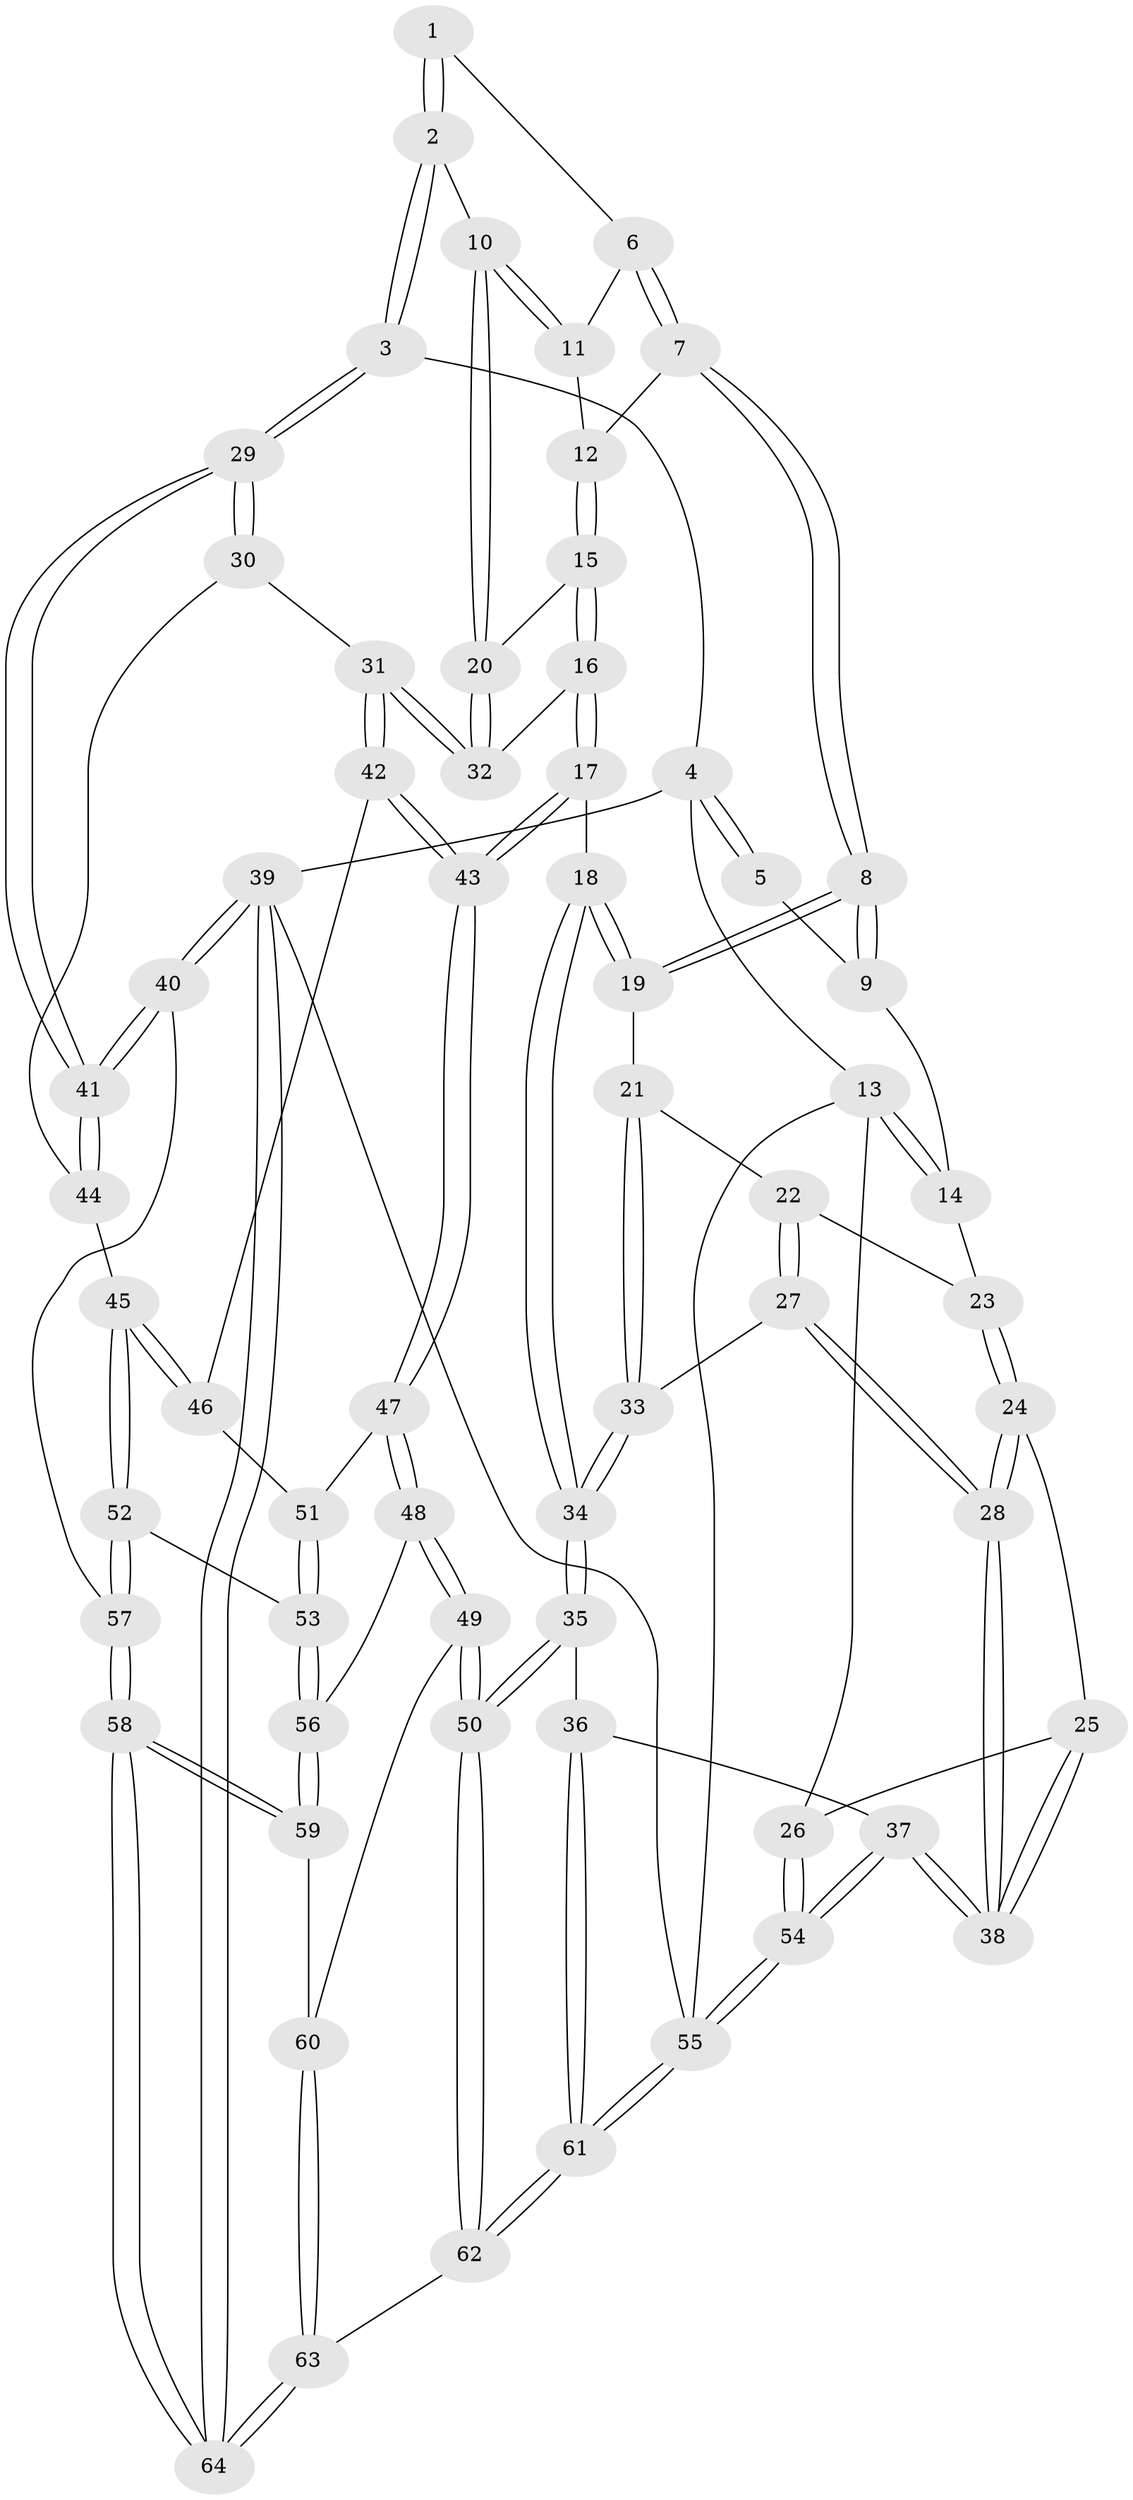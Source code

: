 // Generated by graph-tools (version 1.1) at 2025/00/03/09/25 05:00:33]
// undirected, 64 vertices, 157 edges
graph export_dot {
graph [start="1"]
  node [color=gray90,style=filled];
  1 [pos="+0.7113460205765523+0.011408534810661567"];
  2 [pos="+0.9257778316663539+0.1761417778613942"];
  3 [pos="+1+0.015347128112622167"];
  4 [pos="+1+0"];
  5 [pos="+0.7008042418921386+0"];
  6 [pos="+0.7072099314686054+0.11292929860317599"];
  7 [pos="+0.5332341324803885+0.13835215511062773"];
  8 [pos="+0.4796645152149492+0.13103170460375987"];
  9 [pos="+0.308913104917445+0"];
  10 [pos="+0.9129206082765227+0.18227920866876685"];
  11 [pos="+0.7566551664326562+0.1552123747303838"];
  12 [pos="+0.6807435717821275+0.23608850189403627"];
  13 [pos="+0+0"];
  14 [pos="+0.11136156140773573+0"];
  15 [pos="+0.6807745571160211+0.23931921052071098"];
  16 [pos="+0.6317065651651399+0.3880658692253312"];
  17 [pos="+0.5824450248230781+0.4022799258659664"];
  18 [pos="+0.5769492468007202+0.40205453651985446"];
  19 [pos="+0.48382959561689265+0.2594484809872398"];
  20 [pos="+0.8261170962402014+0.3060823090841451"];
  21 [pos="+0.3828068938361003+0.3168706553958872"];
  22 [pos="+0.16354956581412514+0.1135118782519853"];
  23 [pos="+0.15554316391862968+0.1038959035107466"];
  24 [pos="+0.14797419250703+0.2478964678071593"];
  25 [pos="+0+0.4317724458969533"];
  26 [pos="+0+0.43531242709089196"];
  27 [pos="+0.3283486818798238+0.3456034678300446"];
  28 [pos="+0.2017646073677445+0.4757514496813495"];
  29 [pos="+1+0.39966017157805217"];
  30 [pos="+0.8802302764252183+0.4513776048800796"];
  31 [pos="+0.7909022749506512+0.41544995984250904"];
  32 [pos="+0.781135992109664+0.4008961224015538"];
  33 [pos="+0.3664082754716709+0.3323528082268914"];
  34 [pos="+0.4432940411350534+0.5499258707150592"];
  35 [pos="+0.3673772552215627+0.6699735933794263"];
  36 [pos="+0.3264229065756195+0.6608755801876793"];
  37 [pos="+0.2528015989699077+0.6039752192113206"];
  38 [pos="+0.20009957870597347+0.487997981515078"];
  39 [pos="+1+1"];
  40 [pos="+1+0.6779651271738625"];
  41 [pos="+1+0.6366980042914294"];
  42 [pos="+0.7785955258427035+0.49667618584288714"];
  43 [pos="+0.6807558730561744+0.5799440892626395"];
  44 [pos="+0.9034906385710172+0.5992887383281247"];
  45 [pos="+0.855787717853859+0.6217386004946426"];
  46 [pos="+0.8107919110806221+0.5819712492103324"];
  47 [pos="+0.6798277471170673+0.5944069273060695"];
  48 [pos="+0.6207154751848964+0.6673892284768538"];
  49 [pos="+0.4248710352454991+0.7255009664751745"];
  50 [pos="+0.41877947850587605+0.7237132743178365"];
  51 [pos="+0.7247032498695808+0.6078836278279146"];
  52 [pos="+0.8294731583116518+0.6884415774512287"];
  53 [pos="+0.78441398614172+0.6919634643057744"];
  54 [pos="+0+0.7268763923139726"];
  55 [pos="+0+1"];
  56 [pos="+0.724849655353514+0.720892202705924"];
  57 [pos="+0.8851096684657003+0.7891915986390567"];
  58 [pos="+0.8009152441754123+0.9559407527893112"];
  59 [pos="+0.7245587718078729+0.8902513512397235"];
  60 [pos="+0.5469263029997619+0.8319291954190478"];
  61 [pos="+0+1"];
  62 [pos="+0.30663679401363464+1"];
  63 [pos="+0.5531251779258107+1"];
  64 [pos="+0.8701369767110246+1"];
  1 -- 2;
  1 -- 2;
  1 -- 6;
  2 -- 3;
  2 -- 3;
  2 -- 10;
  3 -- 4;
  3 -- 29;
  3 -- 29;
  4 -- 5;
  4 -- 5;
  4 -- 13;
  4 -- 39;
  5 -- 9;
  6 -- 7;
  6 -- 7;
  6 -- 11;
  7 -- 8;
  7 -- 8;
  7 -- 12;
  8 -- 9;
  8 -- 9;
  8 -- 19;
  8 -- 19;
  9 -- 14;
  10 -- 11;
  10 -- 11;
  10 -- 20;
  10 -- 20;
  11 -- 12;
  12 -- 15;
  12 -- 15;
  13 -- 14;
  13 -- 14;
  13 -- 26;
  13 -- 55;
  14 -- 23;
  15 -- 16;
  15 -- 16;
  15 -- 20;
  16 -- 17;
  16 -- 17;
  16 -- 32;
  17 -- 18;
  17 -- 43;
  17 -- 43;
  18 -- 19;
  18 -- 19;
  18 -- 34;
  18 -- 34;
  19 -- 21;
  20 -- 32;
  20 -- 32;
  21 -- 22;
  21 -- 33;
  21 -- 33;
  22 -- 23;
  22 -- 27;
  22 -- 27;
  23 -- 24;
  23 -- 24;
  24 -- 25;
  24 -- 28;
  24 -- 28;
  25 -- 26;
  25 -- 38;
  25 -- 38;
  26 -- 54;
  26 -- 54;
  27 -- 28;
  27 -- 28;
  27 -- 33;
  28 -- 38;
  28 -- 38;
  29 -- 30;
  29 -- 30;
  29 -- 41;
  29 -- 41;
  30 -- 31;
  30 -- 44;
  31 -- 32;
  31 -- 32;
  31 -- 42;
  31 -- 42;
  33 -- 34;
  33 -- 34;
  34 -- 35;
  34 -- 35;
  35 -- 36;
  35 -- 50;
  35 -- 50;
  36 -- 37;
  36 -- 61;
  36 -- 61;
  37 -- 38;
  37 -- 38;
  37 -- 54;
  37 -- 54;
  39 -- 40;
  39 -- 40;
  39 -- 64;
  39 -- 64;
  39 -- 55;
  40 -- 41;
  40 -- 41;
  40 -- 57;
  41 -- 44;
  41 -- 44;
  42 -- 43;
  42 -- 43;
  42 -- 46;
  43 -- 47;
  43 -- 47;
  44 -- 45;
  45 -- 46;
  45 -- 46;
  45 -- 52;
  45 -- 52;
  46 -- 51;
  47 -- 48;
  47 -- 48;
  47 -- 51;
  48 -- 49;
  48 -- 49;
  48 -- 56;
  49 -- 50;
  49 -- 50;
  49 -- 60;
  50 -- 62;
  50 -- 62;
  51 -- 53;
  51 -- 53;
  52 -- 53;
  52 -- 57;
  52 -- 57;
  53 -- 56;
  53 -- 56;
  54 -- 55;
  54 -- 55;
  55 -- 61;
  55 -- 61;
  56 -- 59;
  56 -- 59;
  57 -- 58;
  57 -- 58;
  58 -- 59;
  58 -- 59;
  58 -- 64;
  58 -- 64;
  59 -- 60;
  60 -- 63;
  60 -- 63;
  61 -- 62;
  61 -- 62;
  62 -- 63;
  63 -- 64;
  63 -- 64;
}

